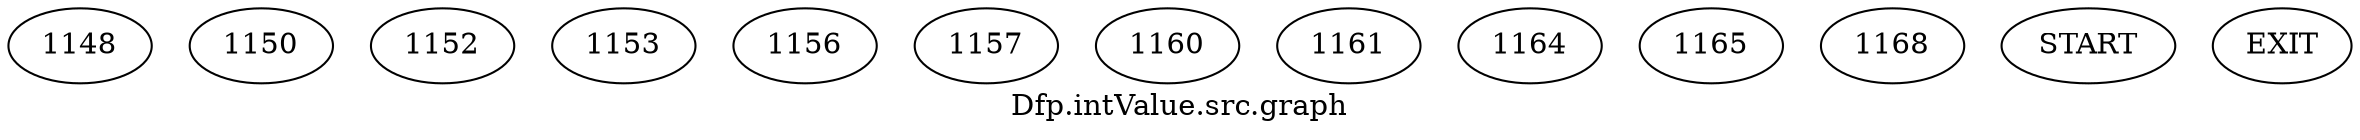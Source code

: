 /* --------------------------------------------------- */
/* Generated by Dr. Garbage Control Flow Graph Factory */
/* http://www.drgarbage.com                            */
/* Version: 4.5.0.201508311741                         */
/* Retrieved on: 2020-01-06 17:35:43.194               */
/* --------------------------------------------------- */
digraph "Dfp.intValue.src.graph" {
 graph [label="Dfp.intValue.src.graph"];
 2 [label="1148" ]
 3 [label="1150" ]
 4 [label="1152" ]
 5 [label="1153" ]
 6 [label="1156" ]
 7 [label="1157" ]
 8 [label="1160" ]
 9 [label="1161" ]
 10 [label="1164" ]
 11 [label="1165" ]
 12 [label="1168" ]
 13 [label="START" ]
 14 [label="EXIT" ]
 13  2
 2  3
 3  4
 4  5
 4  6
 6  7
 6  8
 9  8
 8  9
 8  10
 10  11
 10  12
 11  12
 5  14
 7  14
 12  14
}
